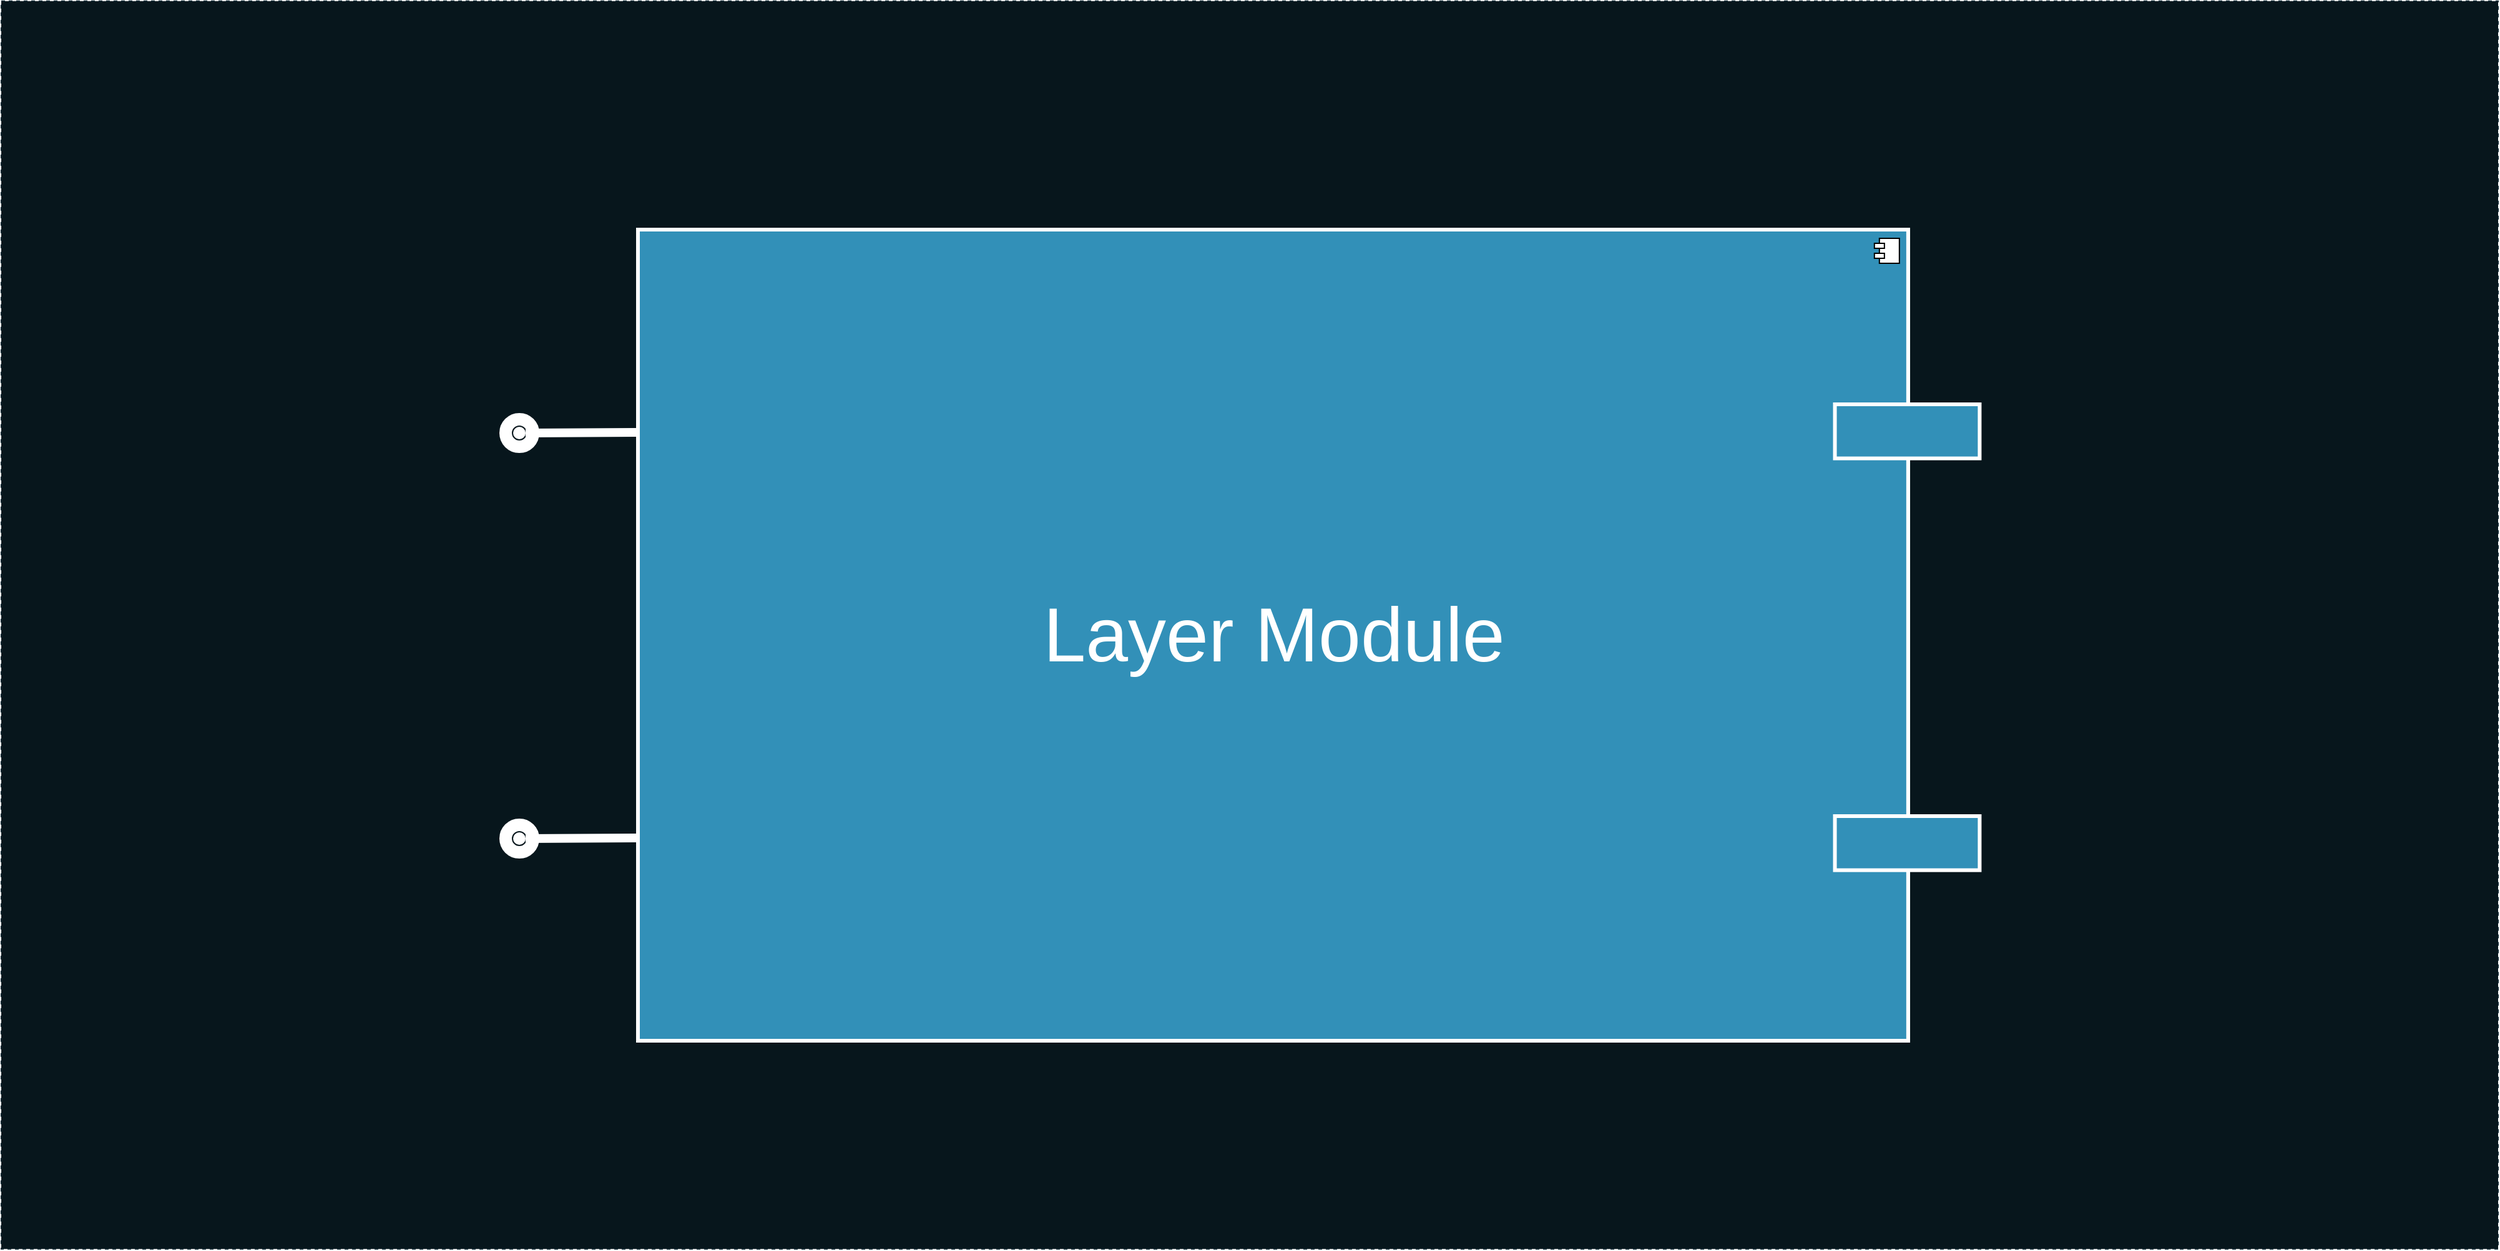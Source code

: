 <mxfile version="13.0.3" type="device"><diagram name="Page-1" id="b5b7bab2-c9e2-2cf4-8b2a-24fd1a2a6d21"><mxGraphModel dx="4512" dy="2343" grid="1" gridSize="10" guides="1" tooltips="1" connect="1" arrows="1" fold="1" page="1" pageScale="1" pageWidth="827" pageHeight="1169" background="#ffffff" math="0" shadow="0"><root><mxCell id="0"/><mxCell id="1" parent="0"/><mxCell id="crDRbli0xWPwZ9U8P9Jx-28" value="rusfinancebank.ru" style="rounded=0;whiteSpace=wrap;html=1;fillColor=#07161C;fontSize=30;fontColor=#FFFFFF;strokeColor=#0C242E;dashed=1;" parent="1" vertex="1"><mxGeometry x="-2440" y="-503.12" width="2000" height="1000" as="geometry"/></mxCell><mxCell id="tXMVsCFoQF1KZuXmmmwA-9" value="" style="group;labelPosition=center;verticalLabelPosition=top;align=center;verticalAlign=bottom;" vertex="1" connectable="0" parent="1"><mxGeometry x="-1930" y="-320" width="1074.703" height="650.0" as="geometry"/></mxCell><mxCell id="6zHsUcergq1utXB0naxn-11" value="" style="html=1;dropTarget=0;strokeColor=#FFFFFF;strokeWidth=3;fillColor=#3290B8;fontSize=23;fontColor=#FFFFFF;labelPosition=center;verticalLabelPosition=top;align=center;verticalAlign=bottom;" parent="tXMVsCFoQF1KZuXmmmwA-9" vertex="1"><mxGeometry width="1017.41" height="650.0" as="geometry"/></mxCell><mxCell id="6zHsUcergq1utXB0naxn-12" value="" style="shape=component;jettyWidth=8;jettyHeight=4;" parent="6zHsUcergq1utXB0naxn-11" vertex="1"><mxGeometry x="1" width="20" height="20" relative="1" as="geometry"><mxPoint x="-27" y="7" as="offset"/></mxGeometry></mxCell><mxCell id="tXMVsCFoQF1KZuXmmmwA-10" value="" style="group;labelPosition=center;verticalLabelPosition=top;align=center;verticalAlign=bottom;" vertex="1" connectable="0" parent="tXMVsCFoQF1KZuXmmmwA-9"><mxGeometry width="1074.703" height="650.0" as="geometry"/></mxCell><mxCell id="tXMVsCFoQF1KZuXmmmwA-11" value="&lt;font style=&quot;font-size: 61px&quot;&gt;Layer Module&lt;/font&gt;" style="html=1;dropTarget=0;strokeColor=#FFFFFF;strokeWidth=3;fillColor=#3290B8;fontSize=61;fontColor=#FFFFFF;labelPosition=center;verticalLabelPosition=middle;align=center;verticalAlign=middle;" vertex="1" parent="tXMVsCFoQF1KZuXmmmwA-10"><mxGeometry width="1017.41" height="650.0" as="geometry"/></mxCell><mxCell id="tXMVsCFoQF1KZuXmmmwA-12" value="" style="shape=component;jettyWidth=8;jettyHeight=4;" vertex="1" parent="tXMVsCFoQF1KZuXmmmwA-11"><mxGeometry x="1" width="20" height="20" relative="1" as="geometry"><mxPoint x="-27" y="7" as="offset"/></mxGeometry></mxCell><mxCell id="tXMVsCFoQF1KZuXmmmwA-13" value="" style="rounded=0;whiteSpace=wrap;html=1;fillColor=#3290B8;strokeColor=#FFFFFF;strokeWidth=3;" vertex="1" parent="tXMVsCFoQF1KZuXmmmwA-10"><mxGeometry x="958.762" y="470.001" width="115.941" height="43.333" as="geometry"/></mxCell><mxCell id="tXMVsCFoQF1KZuXmmmwA-14" value="" style="rounded=0;whiteSpace=wrap;html=1;fillColor=#3290B8;strokeColor=#FFFFFF;strokeWidth=3;" vertex="1" parent="tXMVsCFoQF1KZuXmmmwA-10"><mxGeometry x="958.762" y="140.001" width="115.941" height="43.333" as="geometry"/></mxCell><mxCell id="tXMVsCFoQF1KZuXmmmwA-16" value="" style="rounded=0;orthogonalLoop=1;jettySize=auto;html=1;endArrow=none;endFill=0;fontSize=40;fontColor=#FFFFFF;strokeColor=#FFFFFF;strokeWidth=7;exitX=0;exitY=0.25;exitDx=0;exitDy=0;" edge="1" target="tXMVsCFoQF1KZuXmmmwA-18" parent="1" source="tXMVsCFoQF1KZuXmmmwA-11"><mxGeometry relative="1" as="geometry"><mxPoint x="-2220" y="5" as="sourcePoint"/><mxPoint x="-2050" y="5" as="targetPoint"/></mxGeometry></mxCell><mxCell id="tXMVsCFoQF1KZuXmmmwA-18" value="" style="ellipse;whiteSpace=wrap;html=1;fontFamily=Helvetica;fontSize=12;fontColor=#FFFFFF;align=center;strokeColor=#FFFFFF;fillColor=#ffffff;points=[];aspect=fixed;resizable=0;strokeWidth=22;" vertex="1" parent="1"><mxGeometry x="-2030" y="-162" width="10" height="10" as="geometry"/></mxCell><mxCell id="tXMVsCFoQF1KZuXmmmwA-19" value="" style="rounded=0;orthogonalLoop=1;jettySize=auto;html=1;endArrow=none;endFill=0;fontSize=40;fontColor=#FFFFFF;strokeColor=#FFFFFF;strokeWidth=7;exitX=0;exitY=0.75;exitDx=0;exitDy=0;" edge="1" parent="1" target="tXMVsCFoQF1KZuXmmmwA-20" source="tXMVsCFoQF1KZuXmmmwA-11"><mxGeometry relative="1" as="geometry"><mxPoint x="-1920" y="-147.5" as="sourcePoint"/><mxPoint x="-2040" y="15" as="targetPoint"/></mxGeometry></mxCell><mxCell id="tXMVsCFoQF1KZuXmmmwA-20" value="" style="ellipse;whiteSpace=wrap;html=1;fontFamily=Helvetica;fontSize=12;fontColor=#FFFFFF;align=center;strokeColor=#FFFFFF;fillColor=#ffffff;points=[];aspect=fixed;resizable=0;strokeWidth=22;" vertex="1" parent="1"><mxGeometry x="-2030" y="163" width="10" height="10" as="geometry"/></mxCell></root></mxGraphModel></diagram></mxfile>